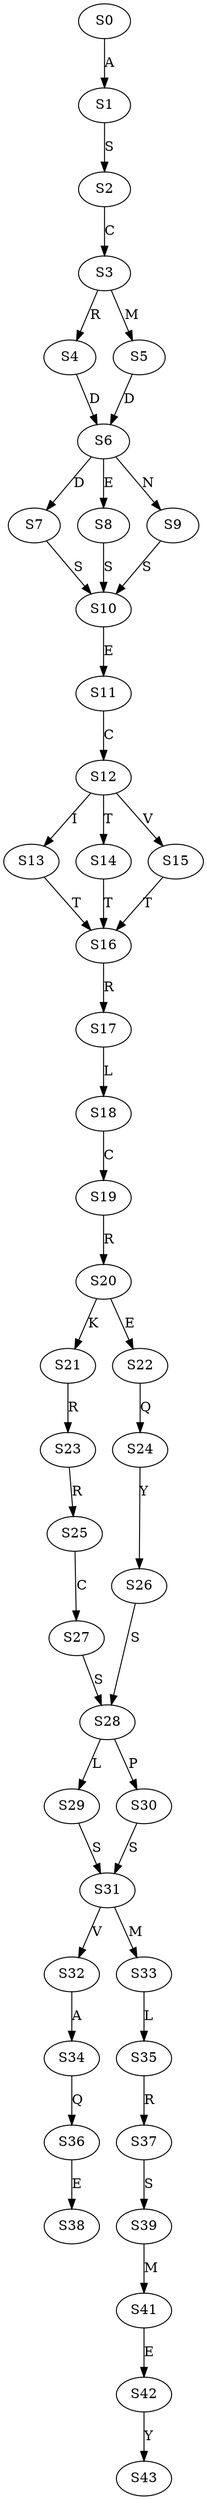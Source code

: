 strict digraph  {
	S0 -> S1 [ label = A ];
	S1 -> S2 [ label = S ];
	S2 -> S3 [ label = C ];
	S3 -> S4 [ label = R ];
	S3 -> S5 [ label = M ];
	S4 -> S6 [ label = D ];
	S5 -> S6 [ label = D ];
	S6 -> S7 [ label = D ];
	S6 -> S8 [ label = E ];
	S6 -> S9 [ label = N ];
	S7 -> S10 [ label = S ];
	S8 -> S10 [ label = S ];
	S9 -> S10 [ label = S ];
	S10 -> S11 [ label = E ];
	S11 -> S12 [ label = C ];
	S12 -> S13 [ label = I ];
	S12 -> S14 [ label = T ];
	S12 -> S15 [ label = V ];
	S13 -> S16 [ label = T ];
	S14 -> S16 [ label = T ];
	S15 -> S16 [ label = T ];
	S16 -> S17 [ label = R ];
	S17 -> S18 [ label = L ];
	S18 -> S19 [ label = C ];
	S19 -> S20 [ label = R ];
	S20 -> S21 [ label = K ];
	S20 -> S22 [ label = E ];
	S21 -> S23 [ label = R ];
	S22 -> S24 [ label = Q ];
	S23 -> S25 [ label = R ];
	S24 -> S26 [ label = Y ];
	S25 -> S27 [ label = C ];
	S26 -> S28 [ label = S ];
	S27 -> S28 [ label = S ];
	S28 -> S29 [ label = L ];
	S28 -> S30 [ label = P ];
	S29 -> S31 [ label = S ];
	S30 -> S31 [ label = S ];
	S31 -> S32 [ label = V ];
	S31 -> S33 [ label = M ];
	S32 -> S34 [ label = A ];
	S33 -> S35 [ label = L ];
	S34 -> S36 [ label = Q ];
	S35 -> S37 [ label = R ];
	S36 -> S38 [ label = E ];
	S37 -> S39 [ label = S ];
	S39 -> S41 [ label = M ];
	S41 -> S42 [ label = E ];
	S42 -> S43 [ label = Y ];
}
